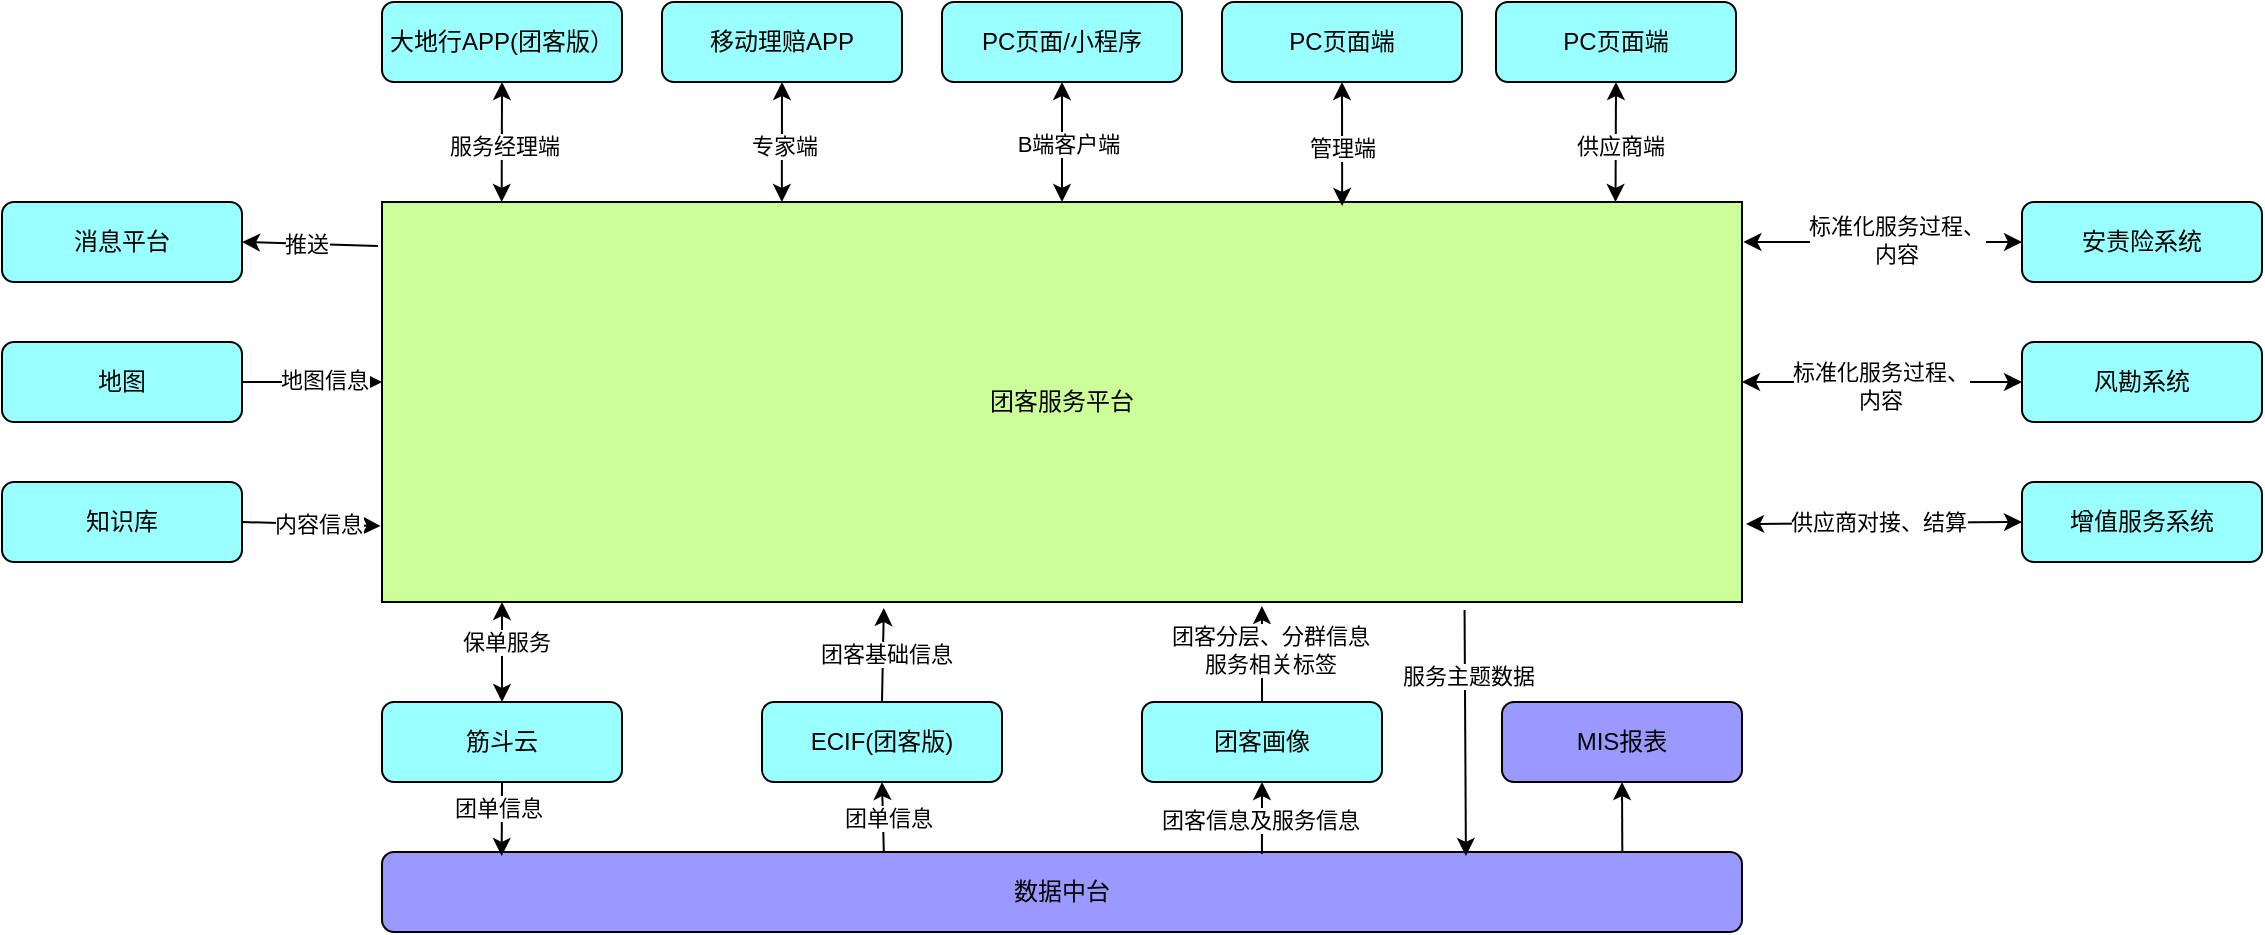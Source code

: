 <mxfile version="22.0.4" type="github">
  <diagram name="第 1 页" id="ocIofcMUBV1rS0fsKxsh">
    <mxGraphModel dx="1966" dy="545" grid="1" gridSize="10" guides="1" tooltips="1" connect="1" arrows="1" fold="1" page="1" pageScale="1" pageWidth="827" pageHeight="1169" math="0" shadow="0">
      <root>
        <mxCell id="0" />
        <mxCell id="1" parent="0" />
        <mxCell id="wwJD5AUUlx02HmQ3X0tN-1" value="团客服务平台" style="rounded=0;whiteSpace=wrap;html=1;fillColor=#CCFF99;" vertex="1" parent="1">
          <mxGeometry x="-120" y="240" width="680" height="200" as="geometry" />
        </mxCell>
        <mxCell id="wwJD5AUUlx02HmQ3X0tN-2" value="大地行APP(团客版）" style="rounded=1;whiteSpace=wrap;html=1;fillColor=#99FFFF;" vertex="1" parent="1">
          <mxGeometry x="-120" y="140" width="120" height="40" as="geometry" />
        </mxCell>
        <mxCell id="wwJD5AUUlx02HmQ3X0tN-3" value="移动理赔APP" style="rounded=1;whiteSpace=wrap;html=1;fillColor=#99FFFF;" vertex="1" parent="1">
          <mxGeometry x="20" y="140" width="120" height="40" as="geometry" />
        </mxCell>
        <mxCell id="wwJD5AUUlx02HmQ3X0tN-4" value="PC页面/小程序" style="rounded=1;whiteSpace=wrap;html=1;fillColor=#99FFFF;" vertex="1" parent="1">
          <mxGeometry x="160" y="140" width="120" height="40" as="geometry" />
        </mxCell>
        <mxCell id="wwJD5AUUlx02HmQ3X0tN-5" value="PC页面端" style="rounded=1;whiteSpace=wrap;html=1;fillColor=#99FFFF;" vertex="1" parent="1">
          <mxGeometry x="300" y="140" width="120" height="40" as="geometry" />
        </mxCell>
        <mxCell id="wwJD5AUUlx02HmQ3X0tN-6" value="PC页面端" style="rounded=1;whiteSpace=wrap;html=1;fillColor=#99FFFF;" vertex="1" parent="1">
          <mxGeometry x="437" y="140" width="120" height="40" as="geometry" />
        </mxCell>
        <mxCell id="wwJD5AUUlx02HmQ3X0tN-7" value="" style="endArrow=classic;startArrow=classic;html=1;rounded=0;entryX=0.5;entryY=1;entryDx=0;entryDy=0;exitX=0.088;exitY=0;exitDx=0;exitDy=0;exitPerimeter=0;" edge="1" parent="1" source="wwJD5AUUlx02HmQ3X0tN-1" target="wwJD5AUUlx02HmQ3X0tN-2">
          <mxGeometry width="50" height="50" relative="1" as="geometry">
            <mxPoint x="-80" y="210" as="sourcePoint" />
            <mxPoint x="-30" y="160" as="targetPoint" />
          </mxGeometry>
        </mxCell>
        <mxCell id="wwJD5AUUlx02HmQ3X0tN-8" value="服务经理端" style="edgeLabel;html=1;align=center;verticalAlign=middle;resizable=0;points=[];" vertex="1" connectable="0" parent="wwJD5AUUlx02HmQ3X0tN-7">
          <mxGeometry x="-0.06" y="-1" relative="1" as="geometry">
            <mxPoint as="offset" />
          </mxGeometry>
        </mxCell>
        <mxCell id="wwJD5AUUlx02HmQ3X0tN-9" value="" style="endArrow=classic;startArrow=classic;html=1;rounded=0;entryX=0.5;entryY=1;entryDx=0;entryDy=0;exitX=0.294;exitY=0;exitDx=0;exitDy=0;exitPerimeter=0;" edge="1" parent="1" source="wwJD5AUUlx02HmQ3X0tN-1" target="wwJD5AUUlx02HmQ3X0tN-3">
          <mxGeometry width="50" height="50" relative="1" as="geometry">
            <mxPoint x="50" y="220" as="sourcePoint" />
            <mxPoint x="100" y="170" as="targetPoint" />
          </mxGeometry>
        </mxCell>
        <mxCell id="wwJD5AUUlx02HmQ3X0tN-10" value="专家端" style="edgeLabel;html=1;align=center;verticalAlign=middle;resizable=0;points=[];" vertex="1" connectable="0" parent="wwJD5AUUlx02HmQ3X0tN-9">
          <mxGeometry x="-0.06" y="-1" relative="1" as="geometry">
            <mxPoint as="offset" />
          </mxGeometry>
        </mxCell>
        <mxCell id="wwJD5AUUlx02HmQ3X0tN-11" value="" style="endArrow=classic;startArrow=classic;html=1;rounded=0;exitX=0.5;exitY=0;exitDx=0;exitDy=0;entryX=0.5;entryY=1;entryDx=0;entryDy=0;" edge="1" parent="1" source="wwJD5AUUlx02HmQ3X0tN-1" target="wwJD5AUUlx02HmQ3X0tN-4">
          <mxGeometry width="50" height="50" relative="1" as="geometry">
            <mxPoint x="170" y="190" as="sourcePoint" />
            <mxPoint x="220" y="190" as="targetPoint" />
          </mxGeometry>
        </mxCell>
        <mxCell id="wwJD5AUUlx02HmQ3X0tN-12" value="B端客户端" style="edgeLabel;html=1;align=center;verticalAlign=middle;resizable=0;points=[];" vertex="1" connectable="0" parent="wwJD5AUUlx02HmQ3X0tN-11">
          <mxGeometry x="-0.04" y="-3" relative="1" as="geometry">
            <mxPoint as="offset" />
          </mxGeometry>
        </mxCell>
        <mxCell id="wwJD5AUUlx02HmQ3X0tN-13" value="" style="endArrow=classic;startArrow=classic;html=1;rounded=0;entryX=0.5;entryY=1;entryDx=0;entryDy=0;exitX=0.706;exitY=0.01;exitDx=0;exitDy=0;exitPerimeter=0;" edge="1" parent="1" source="wwJD5AUUlx02HmQ3X0tN-1" target="wwJD5AUUlx02HmQ3X0tN-5">
          <mxGeometry width="50" height="50" relative="1" as="geometry">
            <mxPoint x="320" y="230" as="sourcePoint" />
            <mxPoint x="370" y="180" as="targetPoint" />
          </mxGeometry>
        </mxCell>
        <mxCell id="wwJD5AUUlx02HmQ3X0tN-14" value="管理端" style="edgeLabel;html=1;align=center;verticalAlign=middle;resizable=0;points=[];" vertex="1" connectable="0" parent="wwJD5AUUlx02HmQ3X0tN-13">
          <mxGeometry x="-0.059" relative="1" as="geometry">
            <mxPoint as="offset" />
          </mxGeometry>
        </mxCell>
        <mxCell id="wwJD5AUUlx02HmQ3X0tN-15" value="" style="endArrow=classic;startArrow=classic;html=1;rounded=0;entryX=0.5;entryY=1;entryDx=0;entryDy=0;exitX=0.907;exitY=0;exitDx=0;exitDy=0;exitPerimeter=0;" edge="1" parent="1" source="wwJD5AUUlx02HmQ3X0tN-1" target="wwJD5AUUlx02HmQ3X0tN-6">
          <mxGeometry width="50" height="50" relative="1" as="geometry">
            <mxPoint x="460" y="200" as="sourcePoint" />
            <mxPoint x="510" y="150" as="targetPoint" />
          </mxGeometry>
        </mxCell>
        <mxCell id="wwJD5AUUlx02HmQ3X0tN-16" value="供应商端" style="edgeLabel;html=1;align=center;verticalAlign=middle;resizable=0;points=[];" vertex="1" connectable="0" parent="wwJD5AUUlx02HmQ3X0tN-15">
          <mxGeometry x="-0.06" y="-2" relative="1" as="geometry">
            <mxPoint as="offset" />
          </mxGeometry>
        </mxCell>
        <mxCell id="wwJD5AUUlx02HmQ3X0tN-18" value="消息平台" style="rounded=1;whiteSpace=wrap;html=1;fillColor=#99FFFF;" vertex="1" parent="1">
          <mxGeometry x="-310" y="240" width="120" height="40" as="geometry" />
        </mxCell>
        <mxCell id="wwJD5AUUlx02HmQ3X0tN-19" value="地图" style="rounded=1;whiteSpace=wrap;html=1;fillColor=#99FFFF;" vertex="1" parent="1">
          <mxGeometry x="-310" y="310" width="120" height="40" as="geometry" />
        </mxCell>
        <mxCell id="wwJD5AUUlx02HmQ3X0tN-20" value="知识库" style="rounded=1;whiteSpace=wrap;html=1;fillColor=#99FFFF;" vertex="1" parent="1">
          <mxGeometry x="-310" y="380" width="120" height="40" as="geometry" />
        </mxCell>
        <mxCell id="wwJD5AUUlx02HmQ3X0tN-21" value="安责险系统" style="rounded=1;whiteSpace=wrap;html=1;fillColor=#99FFFF;" vertex="1" parent="1">
          <mxGeometry x="700" y="240" width="120" height="40" as="geometry" />
        </mxCell>
        <mxCell id="wwJD5AUUlx02HmQ3X0tN-22" value="风勘系统" style="rounded=1;whiteSpace=wrap;html=1;fillColor=#99FFFF;" vertex="1" parent="1">
          <mxGeometry x="700" y="310" width="120" height="40" as="geometry" />
        </mxCell>
        <mxCell id="wwJD5AUUlx02HmQ3X0tN-23" value="增值服务系统" style="rounded=1;whiteSpace=wrap;html=1;fillColor=#99FFFF;" vertex="1" parent="1">
          <mxGeometry x="700" y="380" width="120" height="40" as="geometry" />
        </mxCell>
        <mxCell id="wwJD5AUUlx02HmQ3X0tN-24" value="" style="endArrow=classic;html=1;rounded=0;exitX=-0.003;exitY=0.11;exitDx=0;exitDy=0;exitPerimeter=0;entryX=1;entryY=0.5;entryDx=0;entryDy=0;" edge="1" parent="1" source="wwJD5AUUlx02HmQ3X0tN-1" target="wwJD5AUUlx02HmQ3X0tN-18">
          <mxGeometry width="50" height="50" relative="1" as="geometry">
            <mxPoint x="-220" y="210" as="sourcePoint" />
            <mxPoint x="-170" y="160" as="targetPoint" />
          </mxGeometry>
        </mxCell>
        <mxCell id="wwJD5AUUlx02HmQ3X0tN-25" value="推送" style="edgeLabel;html=1;align=center;verticalAlign=middle;resizable=0;points=[];" vertex="1" connectable="0" parent="wwJD5AUUlx02HmQ3X0tN-24">
          <mxGeometry x="0.058" relative="1" as="geometry">
            <mxPoint as="offset" />
          </mxGeometry>
        </mxCell>
        <mxCell id="wwJD5AUUlx02HmQ3X0tN-26" value="" style="endArrow=classic;html=1;rounded=0;exitX=1;exitY=0.5;exitDx=0;exitDy=0;" edge="1" parent="1" source="wwJD5AUUlx02HmQ3X0tN-19">
          <mxGeometry width="50" height="50" relative="1" as="geometry">
            <mxPoint x="-170" y="380" as="sourcePoint" />
            <mxPoint x="-120" y="330" as="targetPoint" />
          </mxGeometry>
        </mxCell>
        <mxCell id="wwJD5AUUlx02HmQ3X0tN-27" value="地图信息" style="edgeLabel;html=1;align=center;verticalAlign=middle;resizable=0;points=[];" vertex="1" connectable="0" parent="wwJD5AUUlx02HmQ3X0tN-26">
          <mxGeometry x="0.171" y="1" relative="1" as="geometry">
            <mxPoint as="offset" />
          </mxGeometry>
        </mxCell>
        <mxCell id="wwJD5AUUlx02HmQ3X0tN-28" value="" style="endArrow=classic;html=1;rounded=0;exitX=1;exitY=0.5;exitDx=0;exitDy=0;entryX=-0.001;entryY=0.81;entryDx=0;entryDy=0;entryPerimeter=0;" edge="1" parent="1" source="wwJD5AUUlx02HmQ3X0tN-20" target="wwJD5AUUlx02HmQ3X0tN-1">
          <mxGeometry width="50" height="50" relative="1" as="geometry">
            <mxPoint x="-220" y="510" as="sourcePoint" />
            <mxPoint x="-170" y="460" as="targetPoint" />
          </mxGeometry>
        </mxCell>
        <mxCell id="wwJD5AUUlx02HmQ3X0tN-29" value="内容信息" style="edgeLabel;html=1;align=center;verticalAlign=middle;resizable=0;points=[];" vertex="1" connectable="0" parent="wwJD5AUUlx02HmQ3X0tN-28">
          <mxGeometry x="0.096" relative="1" as="geometry">
            <mxPoint as="offset" />
          </mxGeometry>
        </mxCell>
        <mxCell id="wwJD5AUUlx02HmQ3X0tN-30" value="" style="endArrow=classic;startArrow=classic;html=1;rounded=0;exitX=1.001;exitY=0.1;exitDx=0;exitDy=0;exitPerimeter=0;entryX=0;entryY=0.5;entryDx=0;entryDy=0;" edge="1" parent="1" source="wwJD5AUUlx02HmQ3X0tN-1" target="wwJD5AUUlx02HmQ3X0tN-21">
          <mxGeometry width="50" height="50" relative="1" as="geometry">
            <mxPoint x="590" y="360" as="sourcePoint" />
            <mxPoint x="640" y="310" as="targetPoint" />
          </mxGeometry>
        </mxCell>
        <mxCell id="wwJD5AUUlx02HmQ3X0tN-31" value="标准化服务过程、&lt;br&gt;内容" style="edgeLabel;html=1;align=center;verticalAlign=middle;resizable=0;points=[];" vertex="1" connectable="0" parent="wwJD5AUUlx02HmQ3X0tN-30">
          <mxGeometry x="0.094" y="1" relative="1" as="geometry">
            <mxPoint as="offset" />
          </mxGeometry>
        </mxCell>
        <mxCell id="wwJD5AUUlx02HmQ3X0tN-32" value="" style="endArrow=classic;startArrow=classic;html=1;rounded=0;entryX=0;entryY=0.5;entryDx=0;entryDy=0;" edge="1" parent="1" target="wwJD5AUUlx02HmQ3X0tN-22">
          <mxGeometry width="50" height="50" relative="1" as="geometry">
            <mxPoint x="560" y="330" as="sourcePoint" />
            <mxPoint x="620" y="530" as="targetPoint" />
          </mxGeometry>
        </mxCell>
        <mxCell id="wwJD5AUUlx02HmQ3X0tN-33" value="标准化服务过程、&lt;br&gt;内容" style="edgeLabel;html=1;align=center;verticalAlign=middle;resizable=0;points=[];" vertex="1" connectable="0" parent="wwJD5AUUlx02HmQ3X0tN-32">
          <mxGeometry x="-0.014" y="-2" relative="1" as="geometry">
            <mxPoint as="offset" />
          </mxGeometry>
        </mxCell>
        <mxCell id="wwJD5AUUlx02HmQ3X0tN-35" value="" style="endArrow=classic;startArrow=classic;html=1;rounded=0;exitX=1.003;exitY=0.805;exitDx=0;exitDy=0;exitPerimeter=0;entryX=0;entryY=0.5;entryDx=0;entryDy=0;" edge="1" parent="1" source="wwJD5AUUlx02HmQ3X0tN-1" target="wwJD5AUUlx02HmQ3X0tN-23">
          <mxGeometry width="50" height="50" relative="1" as="geometry">
            <mxPoint x="650" y="540" as="sourcePoint" />
            <mxPoint x="700" y="490" as="targetPoint" />
          </mxGeometry>
        </mxCell>
        <mxCell id="wwJD5AUUlx02HmQ3X0tN-36" value="供应商对接、结算" style="edgeLabel;html=1;align=center;verticalAlign=middle;resizable=0;points=[];" vertex="1" connectable="0" parent="wwJD5AUUlx02HmQ3X0tN-35">
          <mxGeometry x="-0.044" y="1" relative="1" as="geometry">
            <mxPoint as="offset" />
          </mxGeometry>
        </mxCell>
        <mxCell id="wwJD5AUUlx02HmQ3X0tN-37" value="筋斗云" style="rounded=1;whiteSpace=wrap;html=1;fillColor=#99FFFF;" vertex="1" parent="1">
          <mxGeometry x="-120" y="490" width="120" height="40" as="geometry" />
        </mxCell>
        <mxCell id="wwJD5AUUlx02HmQ3X0tN-38" value="" style="endArrow=classic;startArrow=classic;html=1;rounded=0;exitX=0.5;exitY=0;exitDx=0;exitDy=0;" edge="1" parent="1" source="wwJD5AUUlx02HmQ3X0tN-37">
          <mxGeometry width="50" height="50" relative="1" as="geometry">
            <mxPoint x="-200" y="560" as="sourcePoint" />
            <mxPoint x="-60" y="440" as="targetPoint" />
          </mxGeometry>
        </mxCell>
        <mxCell id="wwJD5AUUlx02HmQ3X0tN-39" value="保单服务" style="edgeLabel;html=1;align=center;verticalAlign=middle;resizable=0;points=[];" vertex="1" connectable="0" parent="wwJD5AUUlx02HmQ3X0tN-38">
          <mxGeometry x="0.195" y="-2" relative="1" as="geometry">
            <mxPoint as="offset" />
          </mxGeometry>
        </mxCell>
        <mxCell id="wwJD5AUUlx02HmQ3X0tN-41" value="ECIF(团客版)" style="rounded=1;whiteSpace=wrap;html=1;fillColor=#99FFFF;" vertex="1" parent="1">
          <mxGeometry x="70" y="490" width="120" height="40" as="geometry" />
        </mxCell>
        <mxCell id="wwJD5AUUlx02HmQ3X0tN-42" value="" style="endArrow=classic;html=1;rounded=0;exitX=0.5;exitY=0;exitDx=0;exitDy=0;entryX=0.369;entryY=1.015;entryDx=0;entryDy=0;entryPerimeter=0;" edge="1" parent="1" source="wwJD5AUUlx02HmQ3X0tN-41" target="wwJD5AUUlx02HmQ3X0tN-1">
          <mxGeometry width="50" height="50" relative="1" as="geometry">
            <mxPoint x="100" y="510" as="sourcePoint" />
            <mxPoint x="110" y="440" as="targetPoint" />
          </mxGeometry>
        </mxCell>
        <mxCell id="wwJD5AUUlx02HmQ3X0tN-43" value="团客基础信息" style="edgeLabel;html=1;align=center;verticalAlign=middle;resizable=0;points=[];" vertex="1" connectable="0" parent="wwJD5AUUlx02HmQ3X0tN-42">
          <mxGeometry x="0.016" y="-1" relative="1" as="geometry">
            <mxPoint as="offset" />
          </mxGeometry>
        </mxCell>
        <mxCell id="wwJD5AUUlx02HmQ3X0tN-44" value="团客画像" style="rounded=1;whiteSpace=wrap;html=1;fillColor=#99FFFF;" vertex="1" parent="1">
          <mxGeometry x="260" y="490" width="120" height="40" as="geometry" />
        </mxCell>
        <mxCell id="wwJD5AUUlx02HmQ3X0tN-45" value="" style="endArrow=classic;html=1;rounded=0;exitX=0.5;exitY=0;exitDx=0;exitDy=0;entryX=0.647;entryY=1.01;entryDx=0;entryDy=0;entryPerimeter=0;" edge="1" parent="1" source="wwJD5AUUlx02HmQ3X0tN-44" target="wwJD5AUUlx02HmQ3X0tN-1">
          <mxGeometry width="50" height="50" relative="1" as="geometry">
            <mxPoint x="260" y="630" as="sourcePoint" />
            <mxPoint x="310" y="580" as="targetPoint" />
          </mxGeometry>
        </mxCell>
        <mxCell id="wwJD5AUUlx02HmQ3X0tN-46" value="团客分层、分群信息&lt;br&gt;服务相关标签" style="edgeLabel;html=1;align=center;verticalAlign=middle;resizable=0;points=[];" vertex="1" connectable="0" parent="wwJD5AUUlx02HmQ3X0tN-45">
          <mxGeometry x="0.102" y="-4" relative="1" as="geometry">
            <mxPoint as="offset" />
          </mxGeometry>
        </mxCell>
        <mxCell id="wwJD5AUUlx02HmQ3X0tN-47" value="MIS报表" style="rounded=1;whiteSpace=wrap;html=1;fillColor=#9999FF;" vertex="1" parent="1">
          <mxGeometry x="440" y="490" width="120" height="40" as="geometry" />
        </mxCell>
        <mxCell id="wwJD5AUUlx02HmQ3X0tN-49" value="数据中台" style="rounded=1;whiteSpace=wrap;html=1;fillColor=#9999FF;" vertex="1" parent="1">
          <mxGeometry x="-120" y="565" width="680" height="40" as="geometry" />
        </mxCell>
        <mxCell id="wwJD5AUUlx02HmQ3X0tN-52" value="" style="endArrow=classic;html=1;rounded=0;exitX=0.796;exitY=1.02;exitDx=0;exitDy=0;exitPerimeter=0;entryX=0.797;entryY=0.05;entryDx=0;entryDy=0;entryPerimeter=0;" edge="1" parent="1" source="wwJD5AUUlx02HmQ3X0tN-1" target="wwJD5AUUlx02HmQ3X0tN-49">
          <mxGeometry width="50" height="50" relative="1" as="geometry">
            <mxPoint x="170" y="660" as="sourcePoint" />
            <mxPoint x="420" y="560" as="targetPoint" />
          </mxGeometry>
        </mxCell>
        <mxCell id="wwJD5AUUlx02HmQ3X0tN-53" value="服务主题数据" style="edgeLabel;html=1;align=center;verticalAlign=middle;resizable=0;points=[];" vertex="1" connectable="0" parent="wwJD5AUUlx02HmQ3X0tN-52">
          <mxGeometry x="-0.475" y="1" relative="1" as="geometry">
            <mxPoint as="offset" />
          </mxGeometry>
        </mxCell>
        <mxCell id="wwJD5AUUlx02HmQ3X0tN-54" value="" style="endArrow=classic;html=1;rounded=0;entryX=0.5;entryY=1;entryDx=0;entryDy=0;exitX=0.912;exitY=0;exitDx=0;exitDy=0;exitPerimeter=0;" edge="1" parent="1" source="wwJD5AUUlx02HmQ3X0tN-49" target="wwJD5AUUlx02HmQ3X0tN-47">
          <mxGeometry width="50" height="50" relative="1" as="geometry">
            <mxPoint x="500" y="560" as="sourcePoint" />
            <mxPoint x="560" y="640" as="targetPoint" />
          </mxGeometry>
        </mxCell>
        <mxCell id="wwJD5AUUlx02HmQ3X0tN-58" value="" style="endArrow=classic;html=1;rounded=0;exitX=0.5;exitY=1;exitDx=0;exitDy=0;entryX=0.088;entryY=0.05;entryDx=0;entryDy=0;entryPerimeter=0;" edge="1" parent="1" source="wwJD5AUUlx02HmQ3X0tN-37" target="wwJD5AUUlx02HmQ3X0tN-49">
          <mxGeometry width="50" height="50" relative="1" as="geometry">
            <mxPoint x="-220" y="570" as="sourcePoint" />
            <mxPoint x="-170" y="520" as="targetPoint" />
          </mxGeometry>
        </mxCell>
        <mxCell id="wwJD5AUUlx02HmQ3X0tN-59" value="团单信息" style="edgeLabel;html=1;align=center;verticalAlign=middle;resizable=0;points=[];" vertex="1" connectable="0" parent="wwJD5AUUlx02HmQ3X0tN-58">
          <mxGeometry x="-0.297" y="-2" relative="1" as="geometry">
            <mxPoint as="offset" />
          </mxGeometry>
        </mxCell>
        <mxCell id="wwJD5AUUlx02HmQ3X0tN-60" value="" style="endArrow=classic;html=1;rounded=0;exitX=0.369;exitY=0;exitDx=0;exitDy=0;exitPerimeter=0;entryX=0.5;entryY=1;entryDx=0;entryDy=0;" edge="1" parent="1" source="wwJD5AUUlx02HmQ3X0tN-49" target="wwJD5AUUlx02HmQ3X0tN-41">
          <mxGeometry width="50" height="50" relative="1" as="geometry">
            <mxPoint x="70" y="690" as="sourcePoint" />
            <mxPoint x="120" y="640" as="targetPoint" />
          </mxGeometry>
        </mxCell>
        <mxCell id="wwJD5AUUlx02HmQ3X0tN-63" value="团单信息" style="edgeLabel;html=1;align=center;verticalAlign=middle;resizable=0;points=[];" vertex="1" connectable="0" parent="wwJD5AUUlx02HmQ3X0tN-60">
          <mxGeometry x="-0.031" y="-2" relative="1" as="geometry">
            <mxPoint as="offset" />
          </mxGeometry>
        </mxCell>
        <mxCell id="wwJD5AUUlx02HmQ3X0tN-61" value="" style="endArrow=classic;html=1;rounded=0;exitX=0.647;exitY=0.025;exitDx=0;exitDy=0;exitPerimeter=0;entryX=0.5;entryY=1;entryDx=0;entryDy=0;" edge="1" parent="1" source="wwJD5AUUlx02HmQ3X0tN-49" target="wwJD5AUUlx02HmQ3X0tN-44">
          <mxGeometry width="50" height="50" relative="1" as="geometry">
            <mxPoint x="200" y="560" as="sourcePoint" />
            <mxPoint x="250" y="510" as="targetPoint" />
          </mxGeometry>
        </mxCell>
        <mxCell id="wwJD5AUUlx02HmQ3X0tN-62" value="团客信息及服务信息" style="edgeLabel;html=1;align=center;verticalAlign=middle;resizable=0;points=[];" vertex="1" connectable="0" parent="wwJD5AUUlx02HmQ3X0tN-61">
          <mxGeometry x="-0.056" y="1" relative="1" as="geometry">
            <mxPoint as="offset" />
          </mxGeometry>
        </mxCell>
      </root>
    </mxGraphModel>
  </diagram>
</mxfile>
